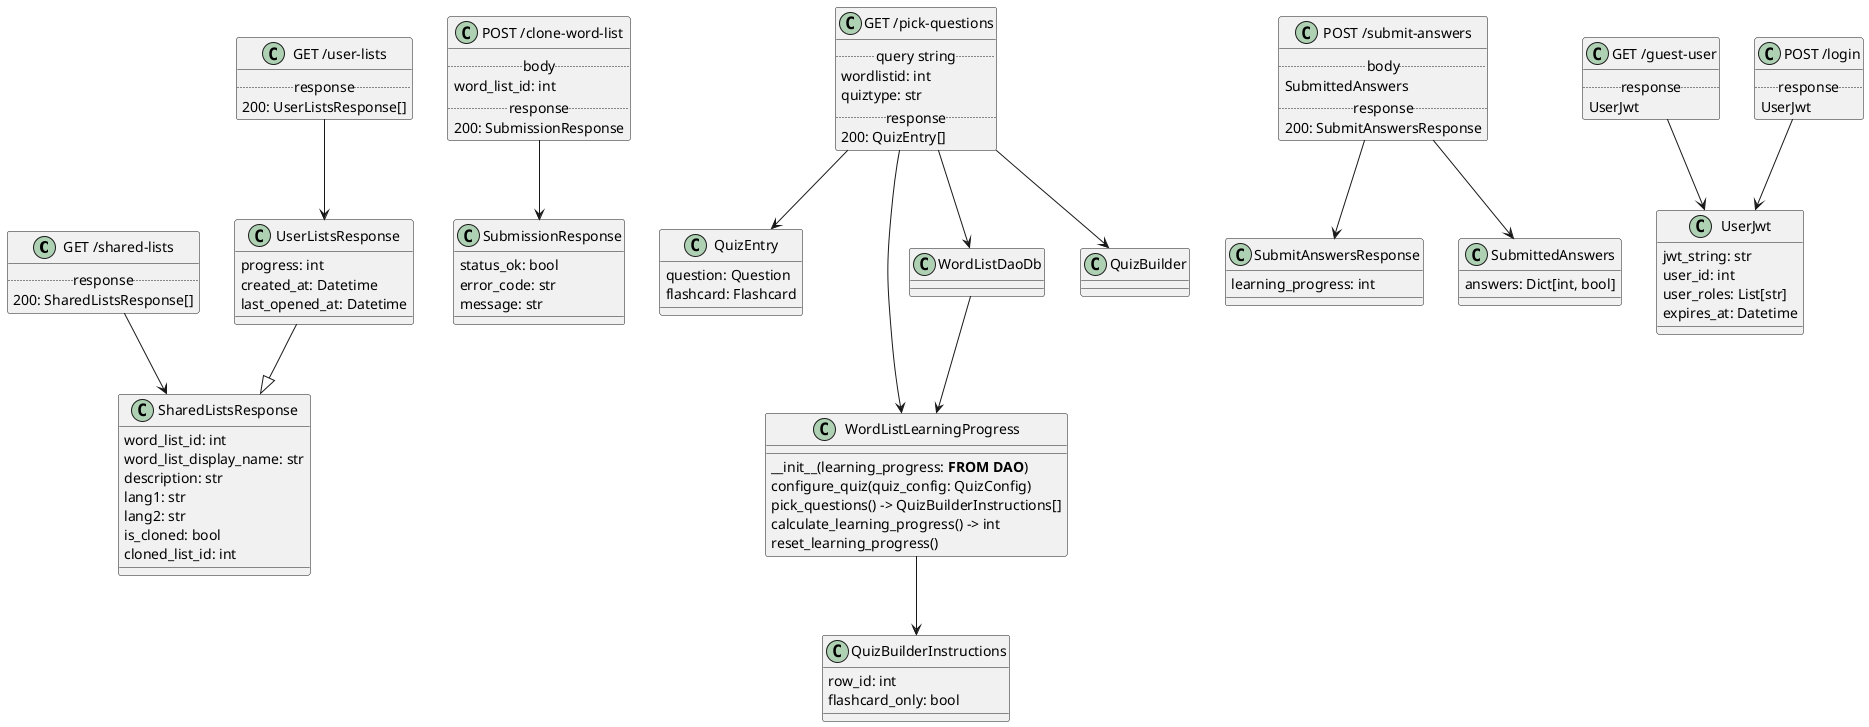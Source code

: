 
@startuml


' *****

"GET /shared-lists" --> SharedListsResponse

class "GET /shared-lists" {
   .. response ..
   200: SharedListsResponse[]
}

class SharedListsResponse {
    word_list_id: int
    word_list_display_name: str
    description: str
    lang1: str
    lang2: str
    is_cloned: bool
    cloned_list_id: int
}

' *****

"GET /user-lists" --> UserListsResponse
class "GET /user-lists" {
   .. response ..
   200: UserListsResponse[]
}

UserListsResponse --|> SharedListsResponse
class UserListsResponse {
    progress: int
    created_at: Datetime
    last_opened_at: Datetime
}

"POST /clone-word-list" --> SubmissionResponse
class "POST /clone-word-list" {
   .. body ..
   word_list_id: int
   .. response ..
   200: SubmissionResponse
}

' *****

"GET /pick-questions" --> QuizEntry

class "GET /pick-questions" {
   .. query string ..
   wordlistid: int
   quiztype: str
   .. response ..
   200: QuizEntry[]
}

class QuizEntry {
    question: Question
    flashcard: Flashcard
}

' *****
"POST /submit-answers" --> SubmitAnswersResponse
"POST /submit-answers" --> SubmittedAnswers

class "POST /submit-answers" {
   .. body ..
   SubmittedAnswers
   .. response ..
   200: SubmitAnswersResponse
}

class SubmissionResponse {
  status_ok: bool
  error_code: str
  message: str
}

class SubmitAnswersResponse {
    learning_progress: int
}

class SubmittedAnswers {
    answers: Dict[int, bool]
}


' *****

"GET /guest-user" --> UserJwt

class "GET /guest-user" {
    .. response ..
    UserJwt
}
class UserJwt {
    jwt_string: str
    user_id: int
    user_roles: List[str]
    expires_at: Datetime
}

"POST /login" --> UserJwt
class "POST /login" {
    .. response ..
    UserJwt
}

' *****
' *****

"GET /pick-questions" --> WordListLearningProgress
"GET /pick-questions" --> WordListDaoDb
"GET /pick-questions" --> QuizBuilder

WordListDaoDb --> WordListLearningProgress
WordListLearningProgress --> QuizBuilderInstructions


class WordListLearningProgress {
    {method} __init__(learning_progress: **FROM DAO**)
    {method} configure_quiz(quiz_config: QuizConfig)
    {method} pick_questions() -> QuizBuilderInstructions[]
    {method} calculate_learning_progress() -> int
    {method} reset_learning_progress()
}

class QuizBuilderInstructions {
    row_id: int
    flashcard_only: bool
}

@enduml
